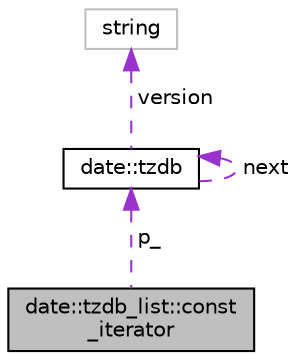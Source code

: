 digraph "date::tzdb_list::const_iterator"
{
 // LATEX_PDF_SIZE
  edge [fontname="Helvetica",fontsize="10",labelfontname="Helvetica",labelfontsize="10"];
  node [fontname="Helvetica",fontsize="10",shape=record];
  Node1 [label="date::tzdb_list::const\l_iterator",height=0.2,width=0.4,color="black", fillcolor="grey75", style="filled", fontcolor="black",tooltip=" "];
  Node2 -> Node1 [dir="back",color="darkorchid3",fontsize="10",style="dashed",label=" p_" ];
  Node2 [label="date::tzdb",height=0.2,width=0.4,color="black", fillcolor="white", style="filled",URL="$structdate_1_1tzdb.html",tooltip=" "];
  Node2 -> Node2 [dir="back",color="darkorchid3",fontsize="10",style="dashed",label=" next" ];
  Node3 -> Node2 [dir="back",color="darkorchid3",fontsize="10",style="dashed",label=" version" ];
  Node3 [label="string",height=0.2,width=0.4,color="grey75", fillcolor="white", style="filled",tooltip=" "];
}
